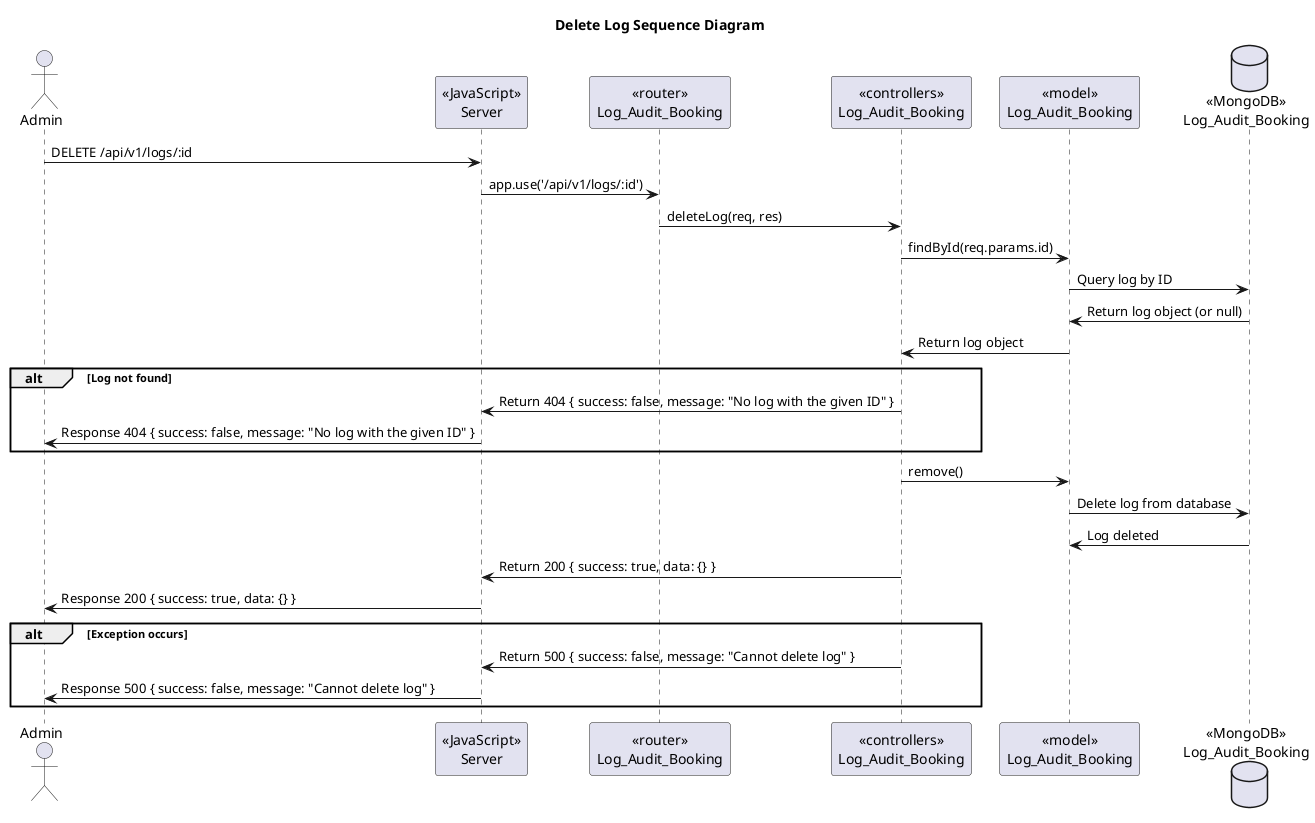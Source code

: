 @startuml Delete Log
title Delete Log Sequence Diagram

actor Admin
participant "<<JavaScript>>\nServer" as Server
participant "<<router>>\nLog_Audit_Booking" as RouterLogs
participant "<<controllers>>\nLog_Audit_Booking" as ControllerLogs
participant "<<model>>\nLog_Audit_Booking" as LogModel
database "<<MongoDB>>\nLog_Audit_Booking" as DB_Logs

Admin -> Server : DELETE /api/v1/logs/:id
Server -> RouterLogs : app.use('/api/v1/logs/:id')
RouterLogs -> ControllerLogs : deleteLog(req, res)

ControllerLogs -> LogModel : findById(req.params.id)
LogModel -> DB_Logs : Query log by ID
DB_Logs -> LogModel : Return log object (or null)
LogModel -> ControllerLogs : Return log object

alt Log not found
    ControllerLogs -> Server : Return 404 { success: false, message: "No log with the given ID" }
    Server -> Admin : Response 404 { success: false, message: "No log with the given ID" }
end
    ControllerLogs -> LogModel : remove()
    LogModel -> DB_Logs : Delete log from database
    DB_Logs -> LogModel : Log deleted

    ControllerLogs -> Server : Return 200 { success: true, data: {} }
    Server -> Admin : Response 200 { success: true, data: {} }


alt Exception occurs
    ControllerLogs -> Server : Return 500 { success: false, message: "Cannot delete log" }
    Server -> Admin : Response 500 { success: false, message: "Cannot delete log" }
end

@enduml
